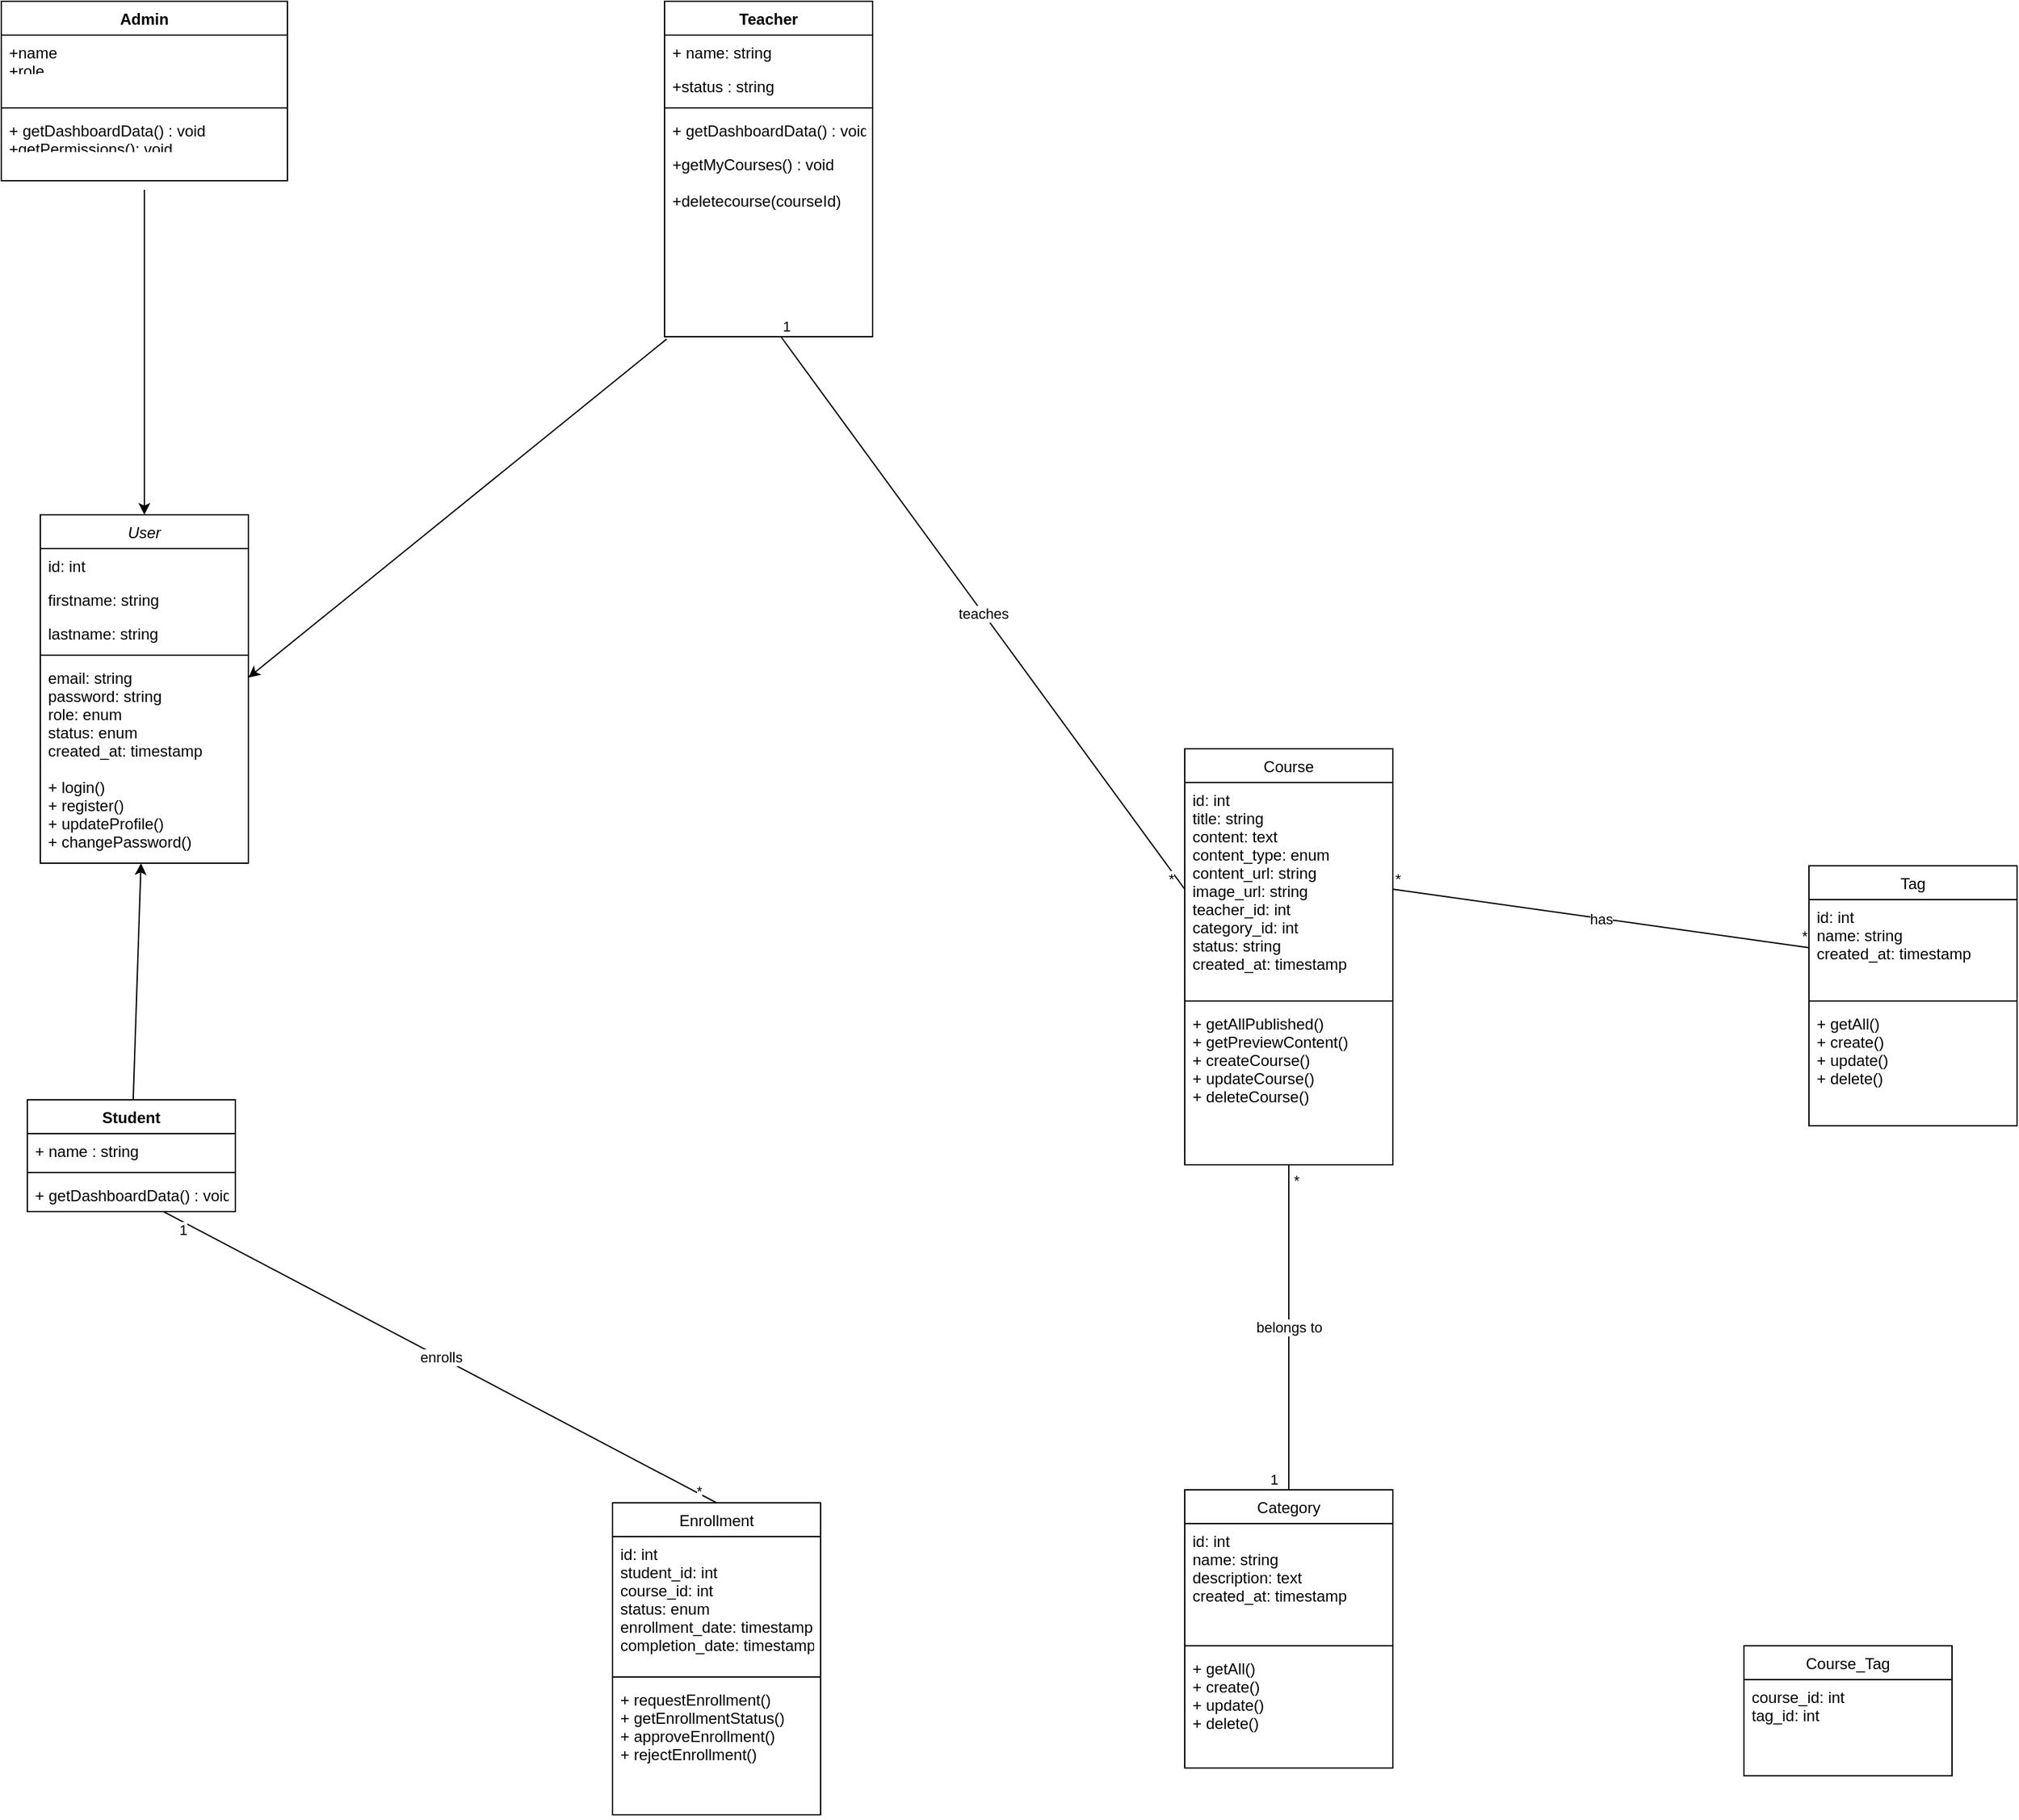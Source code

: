 <mxfile>
    <diagram id="C5RBs43oDa-KdzZeNtuy" name="Page-1">
        <mxGraphModel dx="979" dy="1831" grid="1" gridSize="10" guides="1" tooltips="1" connect="1" arrows="1" fold="1" page="1" pageScale="1" pageWidth="827" pageHeight="1169" math="0" shadow="0">
            <root>
                <mxCell id="WIyWlLk6GJQsqaUBKTNV-0"/>
                <mxCell id="WIyWlLk6GJQsqaUBKTNV-1" parent="WIyWlLk6GJQsqaUBKTNV-0"/>
                <mxCell id="zkfFHV4jXpPFQw0GAbJ--0" value="User" style="swimlane;fontStyle=2;align=center;verticalAlign=top;childLayout=stackLayout;horizontal=1;startSize=26;horizontalStack=0;resizeParent=1;resizeLast=0;collapsible=1;marginBottom=0;rounded=0;shadow=0;strokeWidth=1;" vertex="1" parent="WIyWlLk6GJQsqaUBKTNV-1">
                    <mxGeometry x="60" y="-240" width="160" height="268" as="geometry">
                        <mxRectangle x="230" y="140" width="160" height="26" as="alternateBounds"/>
                    </mxGeometry>
                </mxCell>
                <mxCell id="zkfFHV4jXpPFQw0GAbJ--1" value="id: int" style="text;align=left;verticalAlign=top;spacingLeft=4;spacingRight=4;overflow=hidden;rotatable=0;points=[[0,0.5],[1,0.5]];portConstraint=eastwest;" vertex="1" parent="zkfFHV4jXpPFQw0GAbJ--0">
                    <mxGeometry y="26" width="160" height="26" as="geometry"/>
                </mxCell>
                <mxCell id="zkfFHV4jXpPFQw0GAbJ--2" value="firstname: string" style="text;align=left;verticalAlign=top;spacingLeft=4;spacingRight=4;overflow=hidden;rotatable=0;points=[[0,0.5],[1,0.5]];portConstraint=eastwest;rounded=0;shadow=0;html=0;" vertex="1" parent="zkfFHV4jXpPFQw0GAbJ--0">
                    <mxGeometry y="52" width="160" height="26" as="geometry"/>
                </mxCell>
                <mxCell id="zkfFHV4jXpPFQw0GAbJ--3" value="lastname: string" style="text;align=left;verticalAlign=top;spacingLeft=4;spacingRight=4;overflow=hidden;rotatable=0;points=[[0,0.5],[1,0.5]];portConstraint=eastwest;rounded=0;shadow=0;html=0;" vertex="1" parent="zkfFHV4jXpPFQw0GAbJ--0">
                    <mxGeometry y="78" width="160" height="26" as="geometry"/>
                </mxCell>
                <mxCell id="zkfFHV4jXpPFQw0GAbJ--4" value="" style="line;html=1;strokeWidth=1;align=left;verticalAlign=middle;spacingTop=-1;spacingLeft=3;spacingRight=3;rotatable=0;labelPosition=right;points=[];portConstraint=eastwest;" vertex="1" parent="zkfFHV4jXpPFQw0GAbJ--0">
                    <mxGeometry y="104" width="160" height="8" as="geometry"/>
                </mxCell>
                <mxCell id="zkfFHV4jXpPFQw0GAbJ--5" value="email: string&#10;password: string&#10;role: enum&#10;status: enum&#10;created_at: timestamp&#10;&#10;+ login()&#10;+ register()&#10;+ updateProfile()&#10;+ changePassword()" style="text;align=left;verticalAlign=top;spacingLeft=4;spacingRight=4;overflow=hidden;rotatable=0;points=[[0,0.5],[1,0.5]];portConstraint=eastwest;" vertex="1" parent="zkfFHV4jXpPFQw0GAbJ--0">
                    <mxGeometry y="112" width="160" height="156" as="geometry"/>
                </mxCell>
                <mxCell id="zkfFHV4jXpPFQw0GAbJ--17" value="Course" style="swimlane;fontStyle=0;align=center;verticalAlign=top;childLayout=stackLayout;horizontal=1;startSize=26;horizontalStack=0;resizeParent=1;resizeLast=0;collapsible=1;marginBottom=0;rounded=0;shadow=0;strokeWidth=1;" vertex="1" parent="WIyWlLk6GJQsqaUBKTNV-1">
                    <mxGeometry x="940" y="-60" width="160" height="320" as="geometry">
                        <mxRectangle x="550" y="140" width="160" height="26" as="alternateBounds"/>
                    </mxGeometry>
                </mxCell>
                <mxCell id="zkfFHV4jXpPFQw0GAbJ--18" value="id: int&#10;title: string&#10;content: text&#10;content_type: enum&#10;content_url: string&#10;image_url: string&#10;teacher_id: int&#10;category_id: int&#10;status: string&#10;created_at: timestamp" style="text;align=left;verticalAlign=top;spacingLeft=4;spacingRight=4;overflow=hidden;rotatable=0;points=[[0,0.5],[1,0.5]];portConstraint=eastwest;" vertex="1" parent="zkfFHV4jXpPFQw0GAbJ--17">
                    <mxGeometry y="26" width="160" height="164" as="geometry"/>
                </mxCell>
                <mxCell id="zkfFHV4jXpPFQw0GAbJ--23" value="" style="line;html=1;strokeWidth=1;align=left;verticalAlign=middle;spacingTop=-1;spacingLeft=3;spacingRight=3;rotatable=0;labelPosition=right;points=[];portConstraint=eastwest;" vertex="1" parent="zkfFHV4jXpPFQw0GAbJ--17">
                    <mxGeometry y="190" width="160" height="8" as="geometry"/>
                </mxCell>
                <mxCell id="zkfFHV4jXpPFQw0GAbJ--24" value="+ getAllPublished()&#10;+ getPreviewContent()&#10;+ createCourse()&#10;+ updateCourse()&#10;+ deleteCourse()" style="text;align=left;verticalAlign=top;spacingLeft=4;spacingRight=4;overflow=hidden;rotatable=0;points=[[0,0.5],[1,0.5]];portConstraint=eastwest;" vertex="1" parent="zkfFHV4jXpPFQw0GAbJ--17">
                    <mxGeometry y="198" width="160" height="122" as="geometry"/>
                </mxCell>
                <mxCell id="0" value="Category" style="swimlane;fontStyle=0;align=center;verticalAlign=top;childLayout=stackLayout;horizontal=1;startSize=26;horizontalStack=0;resizeParent=1;resizeLast=0;collapsible=1;marginBottom=0;rounded=0;shadow=0;strokeWidth=1;" vertex="1" parent="WIyWlLk6GJQsqaUBKTNV-1">
                    <mxGeometry x="940" y="510" width="160" height="214" as="geometry">
                        <mxRectangle x="550" y="140" width="160" height="26" as="alternateBounds"/>
                    </mxGeometry>
                </mxCell>
                <mxCell id="1" value="id: int&#10;name: string&#10;description: text&#10;created_at: timestamp" style="text;align=left;verticalAlign=top;spacingLeft=4;spacingRight=4;overflow=hidden;rotatable=0;points=[[0,0.5],[1,0.5]];portConstraint=eastwest;" vertex="1" parent="0">
                    <mxGeometry y="26" width="160" height="90" as="geometry"/>
                </mxCell>
                <mxCell id="2" value="" style="line;html=1;strokeWidth=1;align=left;verticalAlign=middle;spacingTop=-1;spacingLeft=3;spacingRight=3;rotatable=0;labelPosition=right;points=[];portConstraint=eastwest;" vertex="1" parent="0">
                    <mxGeometry y="116" width="160" height="8" as="geometry"/>
                </mxCell>
                <mxCell id="3" value="+ getAll()&#10;+ create()&#10;+ update()&#10;+ delete()" style="text;align=left;verticalAlign=top;spacingLeft=4;spacingRight=4;overflow=hidden;rotatable=0;points=[[0,0.5],[1,0.5]];portConstraint=eastwest;" vertex="1" parent="0">
                    <mxGeometry y="124" width="160" height="80" as="geometry"/>
                </mxCell>
                <mxCell id="4" value="Enrollment" style="swimlane;fontStyle=0;align=center;verticalAlign=top;childLayout=stackLayout;horizontal=1;startSize=26;horizontalStack=0;resizeParent=1;resizeLast=0;collapsible=1;marginBottom=0;rounded=0;shadow=0;strokeWidth=1;" vertex="1" parent="WIyWlLk6GJQsqaUBKTNV-1">
                    <mxGeometry x="500" y="520" width="160" height="240" as="geometry">
                        <mxRectangle x="550" y="140" width="160" height="26" as="alternateBounds"/>
                    </mxGeometry>
                </mxCell>
                <mxCell id="5" value="id: int&#10;student_id: int&#10;course_id: int&#10;status: enum&#10;enrollment_date: timestamp&#10;completion_date: timestamp" style="text;align=left;verticalAlign=top;spacingLeft=4;spacingRight=4;overflow=hidden;rotatable=0;points=[[0,0.5],[1,0.5]];portConstraint=eastwest;" vertex="1" parent="4">
                    <mxGeometry y="26" width="160" height="104" as="geometry"/>
                </mxCell>
                <mxCell id="6" value="" style="line;html=1;strokeWidth=1;align=left;verticalAlign=middle;spacingTop=-1;spacingLeft=3;spacingRight=3;rotatable=0;labelPosition=right;points=[];portConstraint=eastwest;" vertex="1" parent="4">
                    <mxGeometry y="130" width="160" height="8" as="geometry"/>
                </mxCell>
                <mxCell id="7" value="+ requestEnrollment()&#10;+ getEnrollmentStatus()&#10;+ approveEnrollment()&#10;+ rejectEnrollment()" style="text;align=left;verticalAlign=top;spacingLeft=4;spacingRight=4;overflow=hidden;rotatable=0;points=[[0,0.5],[1,0.5]];portConstraint=eastwest;" vertex="1" parent="4">
                    <mxGeometry y="138" width="160" height="102" as="geometry"/>
                </mxCell>
                <mxCell id="20" value="Tag" style="swimlane;fontStyle=0;align=center;verticalAlign=top;childLayout=stackLayout;horizontal=1;startSize=26;horizontalStack=0;resizeParent=1;resizeLast=0;collapsible=1;marginBottom=0;rounded=0;shadow=0;strokeWidth=1;" vertex="1" parent="WIyWlLk6GJQsqaUBKTNV-1">
                    <mxGeometry x="1420" y="30" width="160" height="200" as="geometry"/>
                </mxCell>
                <mxCell id="21" value="id: int&#10;name: string&#10;created_at: timestamp" style="text;align=left;verticalAlign=top;spacingLeft=4;spacingRight=4;overflow=hidden;rotatable=0;points=[[0,0.5],[1,0.5]];portConstraint=eastwest;" vertex="1" parent="20">
                    <mxGeometry y="26" width="160" height="74" as="geometry"/>
                </mxCell>
                <mxCell id="22" value="" style="line;html=1;strokeWidth=1;align=left;verticalAlign=middle;spacingTop=-1;spacingLeft=3;spacingRight=3;rotatable=0;labelPosition=right;points=[];portConstraint=eastwest;" vertex="1" parent="20">
                    <mxGeometry y="100" width="160" height="8" as="geometry"/>
                </mxCell>
                <mxCell id="23" value="+ getAll()&#10;+ create()&#10;+ update()&#10;+ delete()" style="text;align=left;verticalAlign=top;spacingLeft=4;spacingRight=4;overflow=hidden;rotatable=0;points=[[0,0.5],[1,0.5]];portConstraint=eastwest;" vertex="1" parent="20">
                    <mxGeometry y="108" width="160" height="92" as="geometry"/>
                </mxCell>
                <mxCell id="24" value="Course_Tag" style="swimlane;fontStyle=0;align=center;verticalAlign=top;childLayout=stackLayout;horizontal=1;startSize=26;horizontalStack=0;resizeParent=1;resizeLast=0;collapsible=1;marginBottom=0;rounded=0;shadow=0;strokeWidth=1;" vertex="1" parent="WIyWlLk6GJQsqaUBKTNV-1">
                    <mxGeometry x="1370" y="630" width="160" height="100" as="geometry"/>
                </mxCell>
                <mxCell id="25" value="course_id: int&#10;tag_id: int" style="text;align=left;verticalAlign=top;spacingLeft=4;spacingRight=4;overflow=hidden;rotatable=0;points=[[0,0.5],[1,0.5]];portConstraint=eastwest;" vertex="1" parent="24">
                    <mxGeometry y="26" width="160" height="44" as="geometry"/>
                </mxCell>
                <mxCell id="30" value="" style="endArrow=none;html=1;rounded=0;entryX=0;entryY=0.5;entryDx=0;entryDy=0;" edge="1" parent="WIyWlLk6GJQsqaUBKTNV-1" source="64" target="zkfFHV4jXpPFQw0GAbJ--18">
                    <mxGeometry relative="1" as="geometry"/>
                </mxCell>
                <mxCell id="31" value="1" style="edgeLabel;resizable=0;html=1;align=left;verticalAlign=bottom;" connectable="0" vertex="1" parent="30">
                    <mxGeometry x="-1" relative="1" as="geometry"/>
                </mxCell>
                <mxCell id="32" value="*" style="edgeLabel;resizable=0;html=1;align=right;verticalAlign=bottom;" connectable="0" vertex="1" parent="30">
                    <mxGeometry x="1" relative="1" as="geometry">
                        <mxPoint x="-8" as="offset"/>
                    </mxGeometry>
                </mxCell>
                <mxCell id="33" value="teaches" style="edgeLabel;html=1;align=center;verticalAlign=middle;resizable=0;points=[];" connectable="0" vertex="1" parent="30">
                    <mxGeometry relative="1" as="geometry">
                        <mxPoint as="offset"/>
                    </mxGeometry>
                </mxCell>
                <mxCell id="34" value="" style="endArrow=none;html=1;rounded=0;entryX=0.5;entryY=0;entryDx=0;entryDy=0;" edge="1" parent="WIyWlLk6GJQsqaUBKTNV-1" source="72" target="4">
                    <mxGeometry relative="1" as="geometry"/>
                </mxCell>
                <mxCell id="35" value="1" style="edgeLabel;resizable=0;html=1;align=left;verticalAlign=bottom;" connectable="0" vertex="1" parent="34">
                    <mxGeometry x="-1" relative="1" as="geometry">
                        <mxPoint x="10" y="22" as="offset"/>
                    </mxGeometry>
                </mxCell>
                <mxCell id="36" value="*" style="edgeLabel;resizable=0;html=1;align=right;verticalAlign=bottom;" connectable="0" vertex="1" parent="34">
                    <mxGeometry x="1" relative="1" as="geometry">
                        <mxPoint x="-10" as="offset"/>
                    </mxGeometry>
                </mxCell>
                <mxCell id="37" value="enrolls" style="edgeLabel;html=1;align=center;verticalAlign=middle;resizable=0;points=[];" connectable="0" vertex="1" parent="34">
                    <mxGeometry relative="1" as="geometry">
                        <mxPoint as="offset"/>
                    </mxGeometry>
                </mxCell>
                <mxCell id="38" value="" style="endArrow=none;html=1;rounded=0;exitX=0.5;exitY=1;exitDx=0;exitDy=0;entryX=0.5;entryY=0;entryDx=0;entryDy=0;" edge="1" parent="WIyWlLk6GJQsqaUBKTNV-1" source="zkfFHV4jXpPFQw0GAbJ--17" target="0">
                    <mxGeometry relative="1" as="geometry"/>
                </mxCell>
                <mxCell id="39" value="*" style="edgeLabel;resizable=0;html=1;align=left;verticalAlign=bottom;" connectable="0" vertex="1" parent="38">
                    <mxGeometry x="-1" relative="1" as="geometry">
                        <mxPoint x="2" y="20" as="offset"/>
                    </mxGeometry>
                </mxCell>
                <mxCell id="40" value="1" style="edgeLabel;resizable=0;html=1;align=right;verticalAlign=bottom;" connectable="0" vertex="1" parent="38">
                    <mxGeometry x="1" relative="1" as="geometry">
                        <mxPoint x="-8" as="offset"/>
                    </mxGeometry>
                </mxCell>
                <mxCell id="41" value="belongs to" style="edgeLabel;html=1;align=center;verticalAlign=middle;resizable=0;points=[];" connectable="0" vertex="1" parent="38">
                    <mxGeometry relative="1" as="geometry">
                        <mxPoint as="offset"/>
                    </mxGeometry>
                </mxCell>
                <mxCell id="42" value="" style="endArrow=none;html=1;rounded=0;exitX=1;exitY=0.5;exitDx=0;exitDy=0;entryX=0;entryY=0.5;entryDx=0;entryDy=0;" edge="1" parent="WIyWlLk6GJQsqaUBKTNV-1" source="zkfFHV4jXpPFQw0GAbJ--18" target="21">
                    <mxGeometry relative="1" as="geometry"/>
                </mxCell>
                <mxCell id="43" value="*" style="edgeLabel;resizable=0;html=1;align=left;verticalAlign=bottom;" connectable="0" vertex="1" parent="42">
                    <mxGeometry x="-1" relative="1" as="geometry"/>
                </mxCell>
                <mxCell id="44" value="*" style="edgeLabel;resizable=0;html=1;align=right;verticalAlign=bottom;" connectable="0" vertex="1" parent="42">
                    <mxGeometry x="1" relative="1" as="geometry"/>
                </mxCell>
                <mxCell id="45" value="has" style="edgeLabel;html=1;align=center;verticalAlign=middle;resizable=0;points=[];" connectable="0" vertex="1" parent="42">
                    <mxGeometry relative="1" as="geometry">
                        <mxPoint as="offset"/>
                    </mxGeometry>
                </mxCell>
                <mxCell id="51" value="Admin" style="swimlane;fontStyle=1;align=center;verticalAlign=top;childLayout=stackLayout;horizontal=1;startSize=26;horizontalStack=0;resizeParent=1;resizeParentMax=0;resizeLast=0;collapsible=1;marginBottom=0;" vertex="1" parent="WIyWlLk6GJQsqaUBKTNV-1">
                    <mxGeometry x="30" y="-635" width="220" height="138" as="geometry"/>
                </mxCell>
                <mxCell id="52" value="+name&#10;+role&#10;" style="text;strokeColor=none;fillColor=none;align=left;verticalAlign=top;spacingLeft=4;spacingRight=4;overflow=hidden;rotatable=0;points=[[0,0.5],[1,0.5]];portConstraint=eastwest;" vertex="1" parent="51">
                    <mxGeometry y="26" width="220" height="26" as="geometry"/>
                </mxCell>
                <mxCell id="55" style="text;strokeColor=none;fillColor=none;align=left;verticalAlign=top;spacingLeft=4;spacingRight=4;overflow=hidden;rotatable=0;points=[[0,0.5],[1,0.5]];portConstraint=eastwest;" vertex="1" parent="51">
                    <mxGeometry y="52" width="220" height="26" as="geometry"/>
                </mxCell>
                <mxCell id="53" value="" style="line;strokeWidth=1;fillColor=none;align=left;verticalAlign=middle;spacingTop=-1;spacingLeft=3;spacingRight=3;rotatable=0;labelPosition=right;points=[];portConstraint=eastwest;strokeColor=inherit;" vertex="1" parent="51">
                    <mxGeometry y="78" width="220" height="8" as="geometry"/>
                </mxCell>
                <mxCell id="54" value="+ getDashboardData() : void&#10;+getPermissions(): void" style="text;strokeColor=none;fillColor=none;align=left;verticalAlign=top;spacingLeft=4;spacingRight=4;overflow=hidden;rotatable=0;points=[[0,0.5],[1,0.5]];portConstraint=eastwest;" vertex="1" parent="51">
                    <mxGeometry y="86" width="220" height="26" as="geometry"/>
                </mxCell>
                <mxCell id="56" style="text;strokeColor=none;fillColor=none;align=left;verticalAlign=top;spacingLeft=4;spacingRight=4;overflow=hidden;rotatable=0;points=[[0,0.5],[1,0.5]];portConstraint=eastwest;" vertex="1" parent="51">
                    <mxGeometry y="112" width="220" height="26" as="geometry"/>
                </mxCell>
                <mxCell id="59" value="Teacher" style="swimlane;fontStyle=1;align=center;verticalAlign=top;childLayout=stackLayout;horizontal=1;startSize=26;horizontalStack=0;resizeParent=1;resizeParentMax=0;resizeLast=0;collapsible=1;marginBottom=0;" vertex="1" parent="WIyWlLk6GJQsqaUBKTNV-1">
                    <mxGeometry x="540" y="-635" width="160" height="258" as="geometry"/>
                </mxCell>
                <mxCell id="60" value="+ name: string" style="text;strokeColor=none;fillColor=none;align=left;verticalAlign=top;spacingLeft=4;spacingRight=4;overflow=hidden;rotatable=0;points=[[0,0.5],[1,0.5]];portConstraint=eastwest;" vertex="1" parent="59">
                    <mxGeometry y="26" width="160" height="26" as="geometry"/>
                </mxCell>
                <mxCell id="65" value="+status : string" style="text;strokeColor=none;fillColor=none;align=left;verticalAlign=top;spacingLeft=4;spacingRight=4;overflow=hidden;rotatable=0;points=[[0,0.5],[1,0.5]];portConstraint=eastwest;" vertex="1" parent="59">
                    <mxGeometry y="52" width="160" height="26" as="geometry"/>
                </mxCell>
                <mxCell id="61" value="" style="line;strokeWidth=1;fillColor=none;align=left;verticalAlign=middle;spacingTop=-1;spacingLeft=3;spacingRight=3;rotatable=0;labelPosition=right;points=[];portConstraint=eastwest;strokeColor=inherit;" vertex="1" parent="59">
                    <mxGeometry y="78" width="160" height="8" as="geometry"/>
                </mxCell>
                <mxCell id="62" value="+ getDashboardData() : void&#10;" style="text;strokeColor=none;fillColor=none;align=left;verticalAlign=top;spacingLeft=4;spacingRight=4;overflow=hidden;rotatable=0;points=[[0,0.5],[1,0.5]];portConstraint=eastwest;" vertex="1" parent="59">
                    <mxGeometry y="86" width="160" height="26" as="geometry"/>
                </mxCell>
                <mxCell id="67" value="+getMyCourses() : void&#10;&#10;+deletecourse(courseId)&#10;" style="text;strokeColor=none;fillColor=none;align=left;verticalAlign=top;spacingLeft=4;spacingRight=4;overflow=hidden;rotatable=0;points=[[0,0.5],[1,0.5]];portConstraint=eastwest;" vertex="1" parent="59">
                    <mxGeometry y="112" width="160" height="68" as="geometry"/>
                </mxCell>
                <mxCell id="68" style="text;strokeColor=none;fillColor=none;align=left;verticalAlign=top;spacingLeft=4;spacingRight=4;overflow=hidden;rotatable=0;points=[[0,0.5],[1,0.5]];portConstraint=eastwest;" vertex="1" parent="59">
                    <mxGeometry y="180" width="160" height="26" as="geometry"/>
                </mxCell>
                <mxCell id="63" style="text;strokeColor=none;fillColor=none;align=left;verticalAlign=top;spacingLeft=4;spacingRight=4;overflow=hidden;rotatable=0;points=[[0,0.5],[1,0.5]];portConstraint=eastwest;" vertex="1" parent="59">
                    <mxGeometry y="206" width="160" height="26" as="geometry"/>
                </mxCell>
                <mxCell id="64" style="text;strokeColor=none;fillColor=none;align=left;verticalAlign=top;spacingLeft=4;spacingRight=4;overflow=hidden;rotatable=0;points=[[0,0.5],[1,0.5]];portConstraint=eastwest;" vertex="1" parent="59">
                    <mxGeometry y="232" width="160" height="26" as="geometry"/>
                </mxCell>
                <mxCell id="78" style="edgeStyle=none;html=1;" edge="1" parent="WIyWlLk6GJQsqaUBKTNV-1" source="69" target="zkfFHV4jXpPFQw0GAbJ--5">
                    <mxGeometry relative="1" as="geometry"/>
                </mxCell>
                <mxCell id="69" value="Student" style="swimlane;fontStyle=1;align=center;verticalAlign=top;childLayout=stackLayout;horizontal=1;startSize=26;horizontalStack=0;resizeParent=1;resizeParentMax=0;resizeLast=0;collapsible=1;marginBottom=0;" vertex="1" parent="WIyWlLk6GJQsqaUBKTNV-1">
                    <mxGeometry x="50" y="210" width="160" height="86" as="geometry"/>
                </mxCell>
                <mxCell id="70" value="+ name : string" style="text;strokeColor=none;fillColor=none;align=left;verticalAlign=top;spacingLeft=4;spacingRight=4;overflow=hidden;rotatable=0;points=[[0,0.5],[1,0.5]];portConstraint=eastwest;" vertex="1" parent="69">
                    <mxGeometry y="26" width="160" height="26" as="geometry"/>
                </mxCell>
                <mxCell id="71" value="" style="line;strokeWidth=1;fillColor=none;align=left;verticalAlign=middle;spacingTop=-1;spacingLeft=3;spacingRight=3;rotatable=0;labelPosition=right;points=[];portConstraint=eastwest;strokeColor=inherit;" vertex="1" parent="69">
                    <mxGeometry y="52" width="160" height="8" as="geometry"/>
                </mxCell>
                <mxCell id="72" value="+ getDashboardData() : void" style="text;strokeColor=none;fillColor=none;align=left;verticalAlign=top;spacingLeft=4;spacingRight=4;overflow=hidden;rotatable=0;points=[[0,0.5],[1,0.5]];portConstraint=eastwest;" vertex="1" parent="69">
                    <mxGeometry y="60" width="160" height="26" as="geometry"/>
                </mxCell>
                <mxCell id="76" style="edgeStyle=none;html=1;exitX=0.01;exitY=1.07;exitDx=0;exitDy=0;exitPerimeter=0;" edge="1" parent="WIyWlLk6GJQsqaUBKTNV-1" source="64" target="zkfFHV4jXpPFQw0GAbJ--5">
                    <mxGeometry relative="1" as="geometry"/>
                </mxCell>
                <mxCell id="77" style="edgeStyle=none;html=1;entryX=0.5;entryY=0;entryDx=0;entryDy=0;" edge="1" parent="WIyWlLk6GJQsqaUBKTNV-1" target="zkfFHV4jXpPFQw0GAbJ--0">
                    <mxGeometry relative="1" as="geometry">
                        <mxPoint x="140" y="-490" as="sourcePoint"/>
                    </mxGeometry>
                </mxCell>
            </root>
        </mxGraphModel>
    </diagram>
</mxfile>